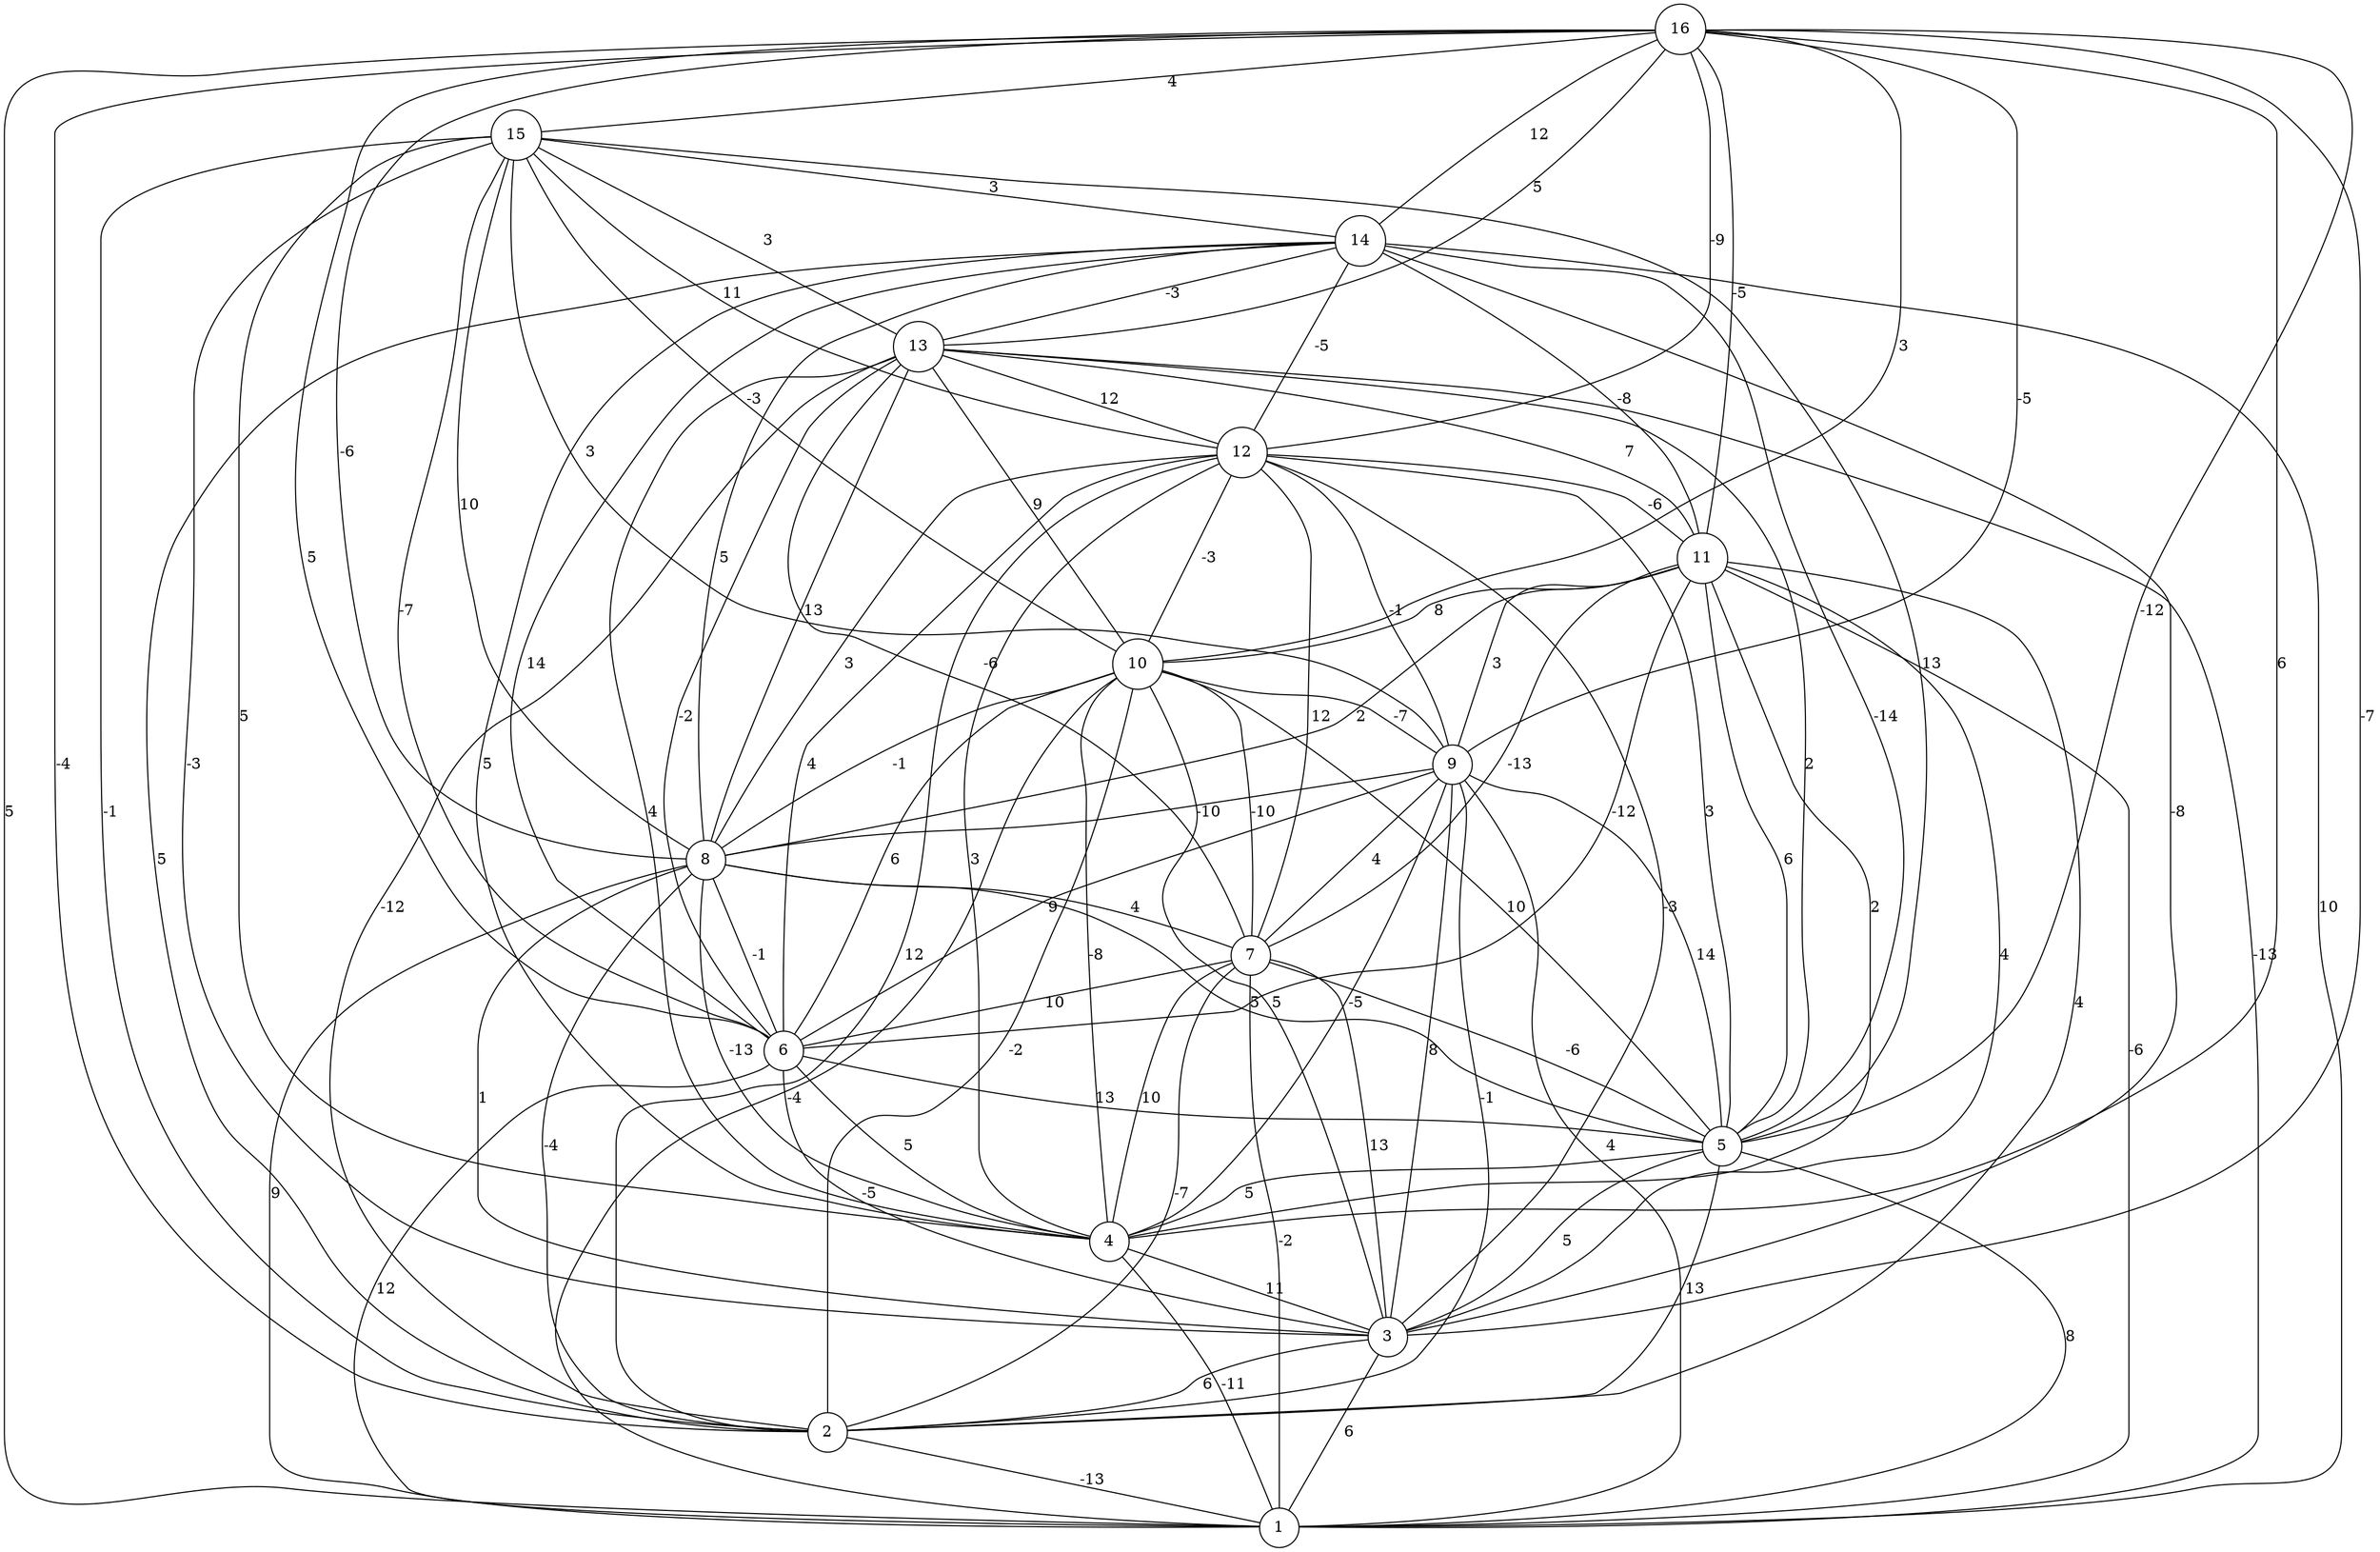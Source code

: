graph { 
	 fontname="Helvetica,Arial,sans-serif" 
	 node [shape = circle]; 
	 16 -- 1 [label = "5"];
	 16 -- 2 [label = "-4"];
	 16 -- 3 [label = "-7"];
	 16 -- 4 [label = "6"];
	 16 -- 5 [label = "-12"];
	 16 -- 6 [label = "5"];
	 16 -- 8 [label = "-6"];
	 16 -- 9 [label = "-5"];
	 16 -- 10 [label = "3"];
	 16 -- 11 [label = "-5"];
	 16 -- 12 [label = "-9"];
	 16 -- 13 [label = "5"];
	 16 -- 14 [label = "12"];
	 16 -- 15 [label = "4"];
	 15 -- 2 [label = "-1"];
	 15 -- 3 [label = "-3"];
	 15 -- 4 [label = "5"];
	 15 -- 5 [label = "13"];
	 15 -- 6 [label = "-7"];
	 15 -- 8 [label = "10"];
	 15 -- 9 [label = "3"];
	 15 -- 10 [label = "-3"];
	 15 -- 12 [label = "11"];
	 15 -- 13 [label = "3"];
	 15 -- 14 [label = "3"];
	 14 -- 1 [label = "10"];
	 14 -- 2 [label = "5"];
	 14 -- 3 [label = "-8"];
	 14 -- 4 [label = "5"];
	 14 -- 5 [label = "-14"];
	 14 -- 6 [label = "14"];
	 14 -- 8 [label = "5"];
	 14 -- 11 [label = "-8"];
	 14 -- 12 [label = "-5"];
	 14 -- 13 [label = "-3"];
	 13 -- 1 [label = "-13"];
	 13 -- 2 [label = "-12"];
	 13 -- 4 [label = "4"];
	 13 -- 5 [label = "2"];
	 13 -- 6 [label = "-2"];
	 13 -- 7 [label = "-6"];
	 13 -- 8 [label = "13"];
	 13 -- 10 [label = "9"];
	 13 -- 11 [label = "7"];
	 13 -- 12 [label = "12"];
	 12 -- 2 [label = "12"];
	 12 -- 3 [label = "-3"];
	 12 -- 4 [label = "3"];
	 12 -- 5 [label = "3"];
	 12 -- 6 [label = "4"];
	 12 -- 7 [label = "12"];
	 12 -- 8 [label = "3"];
	 12 -- 9 [label = "-1"];
	 12 -- 10 [label = "-3"];
	 12 -- 11 [label = "-6"];
	 11 -- 1 [label = "-6"];
	 11 -- 2 [label = "4"];
	 11 -- 3 [label = "4"];
	 11 -- 4 [label = "2"];
	 11 -- 5 [label = "6"];
	 11 -- 6 [label = "-12"];
	 11 -- 7 [label = "-13"];
	 11 -- 8 [label = "2"];
	 11 -- 9 [label = "3"];
	 11 -- 10 [label = "8"];
	 10 -- 1 [label = "-4"];
	 10 -- 2 [label = "-2"];
	 10 -- 3 [label = "5"];
	 10 -- 4 [label = "-8"];
	 10 -- 5 [label = "10"];
	 10 -- 6 [label = "6"];
	 10 -- 7 [label = "-10"];
	 10 -- 8 [label = "-1"];
	 10 -- 9 [label = "-7"];
	 9 -- 1 [label = "4"];
	 9 -- 2 [label = "-1"];
	 9 -- 3 [label = "8"];
	 9 -- 4 [label = "-5"];
	 9 -- 5 [label = "14"];
	 9 -- 6 [label = "9"];
	 9 -- 7 [label = "4"];
	 9 -- 8 [label = "-10"];
	 8 -- 1 [label = "9"];
	 8 -- 2 [label = "-4"];
	 8 -- 3 [label = "1"];
	 8 -- 4 [label = "-13"];
	 8 -- 5 [label = "5"];
	 8 -- 6 [label = "-1"];
	 8 -- 7 [label = "4"];
	 7 -- 1 [label = "-2"];
	 7 -- 2 [label = "-7"];
	 7 -- 3 [label = "13"];
	 7 -- 4 [label = "10"];
	 7 -- 5 [label = "-6"];
	 7 -- 6 [label = "10"];
	 6 -- 1 [label = "12"];
	 6 -- 3 [label = "-5"];
	 6 -- 4 [label = "5"];
	 6 -- 5 [label = "13"];
	 5 -- 1 [label = "8"];
	 5 -- 2 [label = "13"];
	 5 -- 3 [label = "5"];
	 5 -- 4 [label = "5"];
	 4 -- 1 [label = "-11"];
	 4 -- 3 [label = "11"];
	 3 -- 1 [label = "6"];
	 3 -- 2 [label = "6"];
	 2 -- 1 [label = "-13"];
	 1;
	 2;
	 3;
	 4;
	 5;
	 6;
	 7;
	 8;
	 9;
	 10;
	 11;
	 12;
	 13;
	 14;
	 15;
	 16;
}
